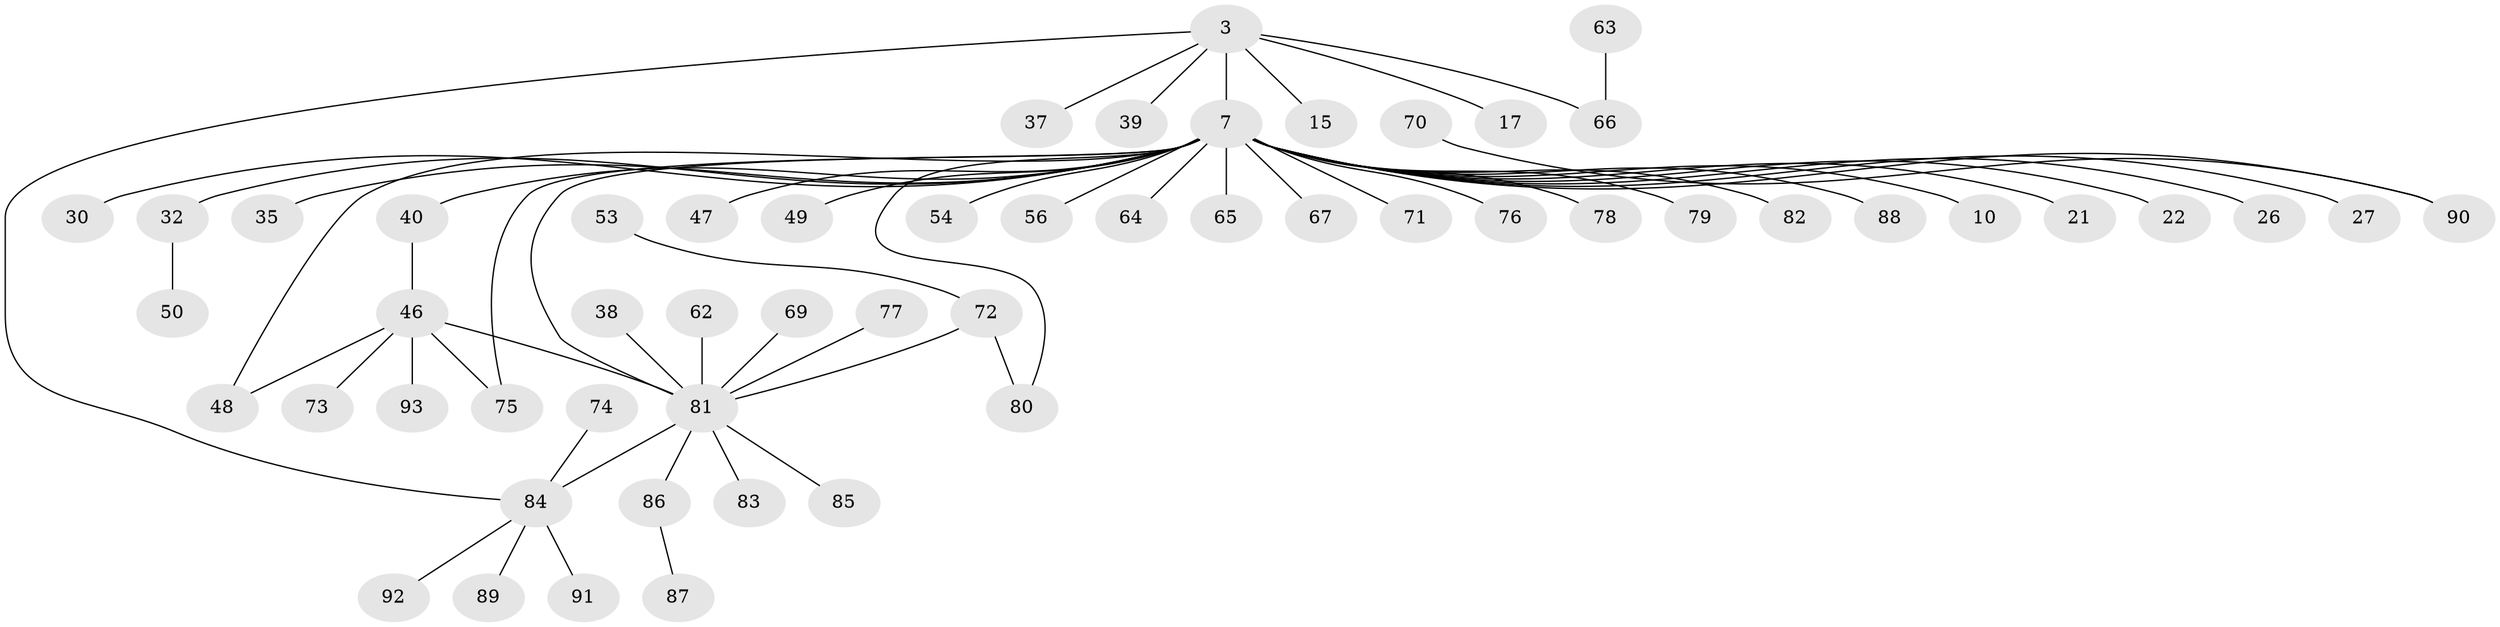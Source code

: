 // original degree distribution, {13: 0.010752688172043012, 18: 0.010752688172043012, 8: 0.010752688172043012, 3: 0.08602150537634409, 5: 0.021505376344086023, 15: 0.010752688172043012, 4: 0.053763440860215055, 1: 0.6021505376344086, 2: 0.1827956989247312, 6: 0.010752688172043012}
// Generated by graph-tools (version 1.1) at 2025/50/03/04/25 21:50:05]
// undirected, 55 vertices, 59 edges
graph export_dot {
graph [start="1"]
  node [color=gray90,style=filled];
  3;
  7 [super="+2"];
  10;
  15;
  17;
  21;
  22 [super="+20"];
  26;
  27;
  30;
  32 [super="+23"];
  35;
  37;
  38;
  39;
  40;
  46 [super="+29"];
  47;
  48;
  49;
  50;
  53;
  54;
  56;
  62;
  63;
  64;
  65 [super="+14+61"];
  66 [super="+57"];
  67;
  69;
  70;
  71;
  72 [super="+24+42+44"];
  73;
  74 [super="+59"];
  75 [super="+52"];
  76 [super="+13"];
  77;
  78;
  79;
  80 [super="+36+51"];
  81 [super="+1"];
  82;
  83;
  84 [super="+68"];
  85 [super="+33"];
  86;
  87;
  88 [super="+16+25"];
  89;
  90 [super="+41"];
  91;
  92;
  93;
  3 -- 7 [weight=2];
  3 -- 15;
  3 -- 17;
  3 -- 37;
  3 -- 39;
  3 -- 66;
  3 -- 84;
  7 -- 10;
  7 -- 21;
  7 -- 27;
  7 -- 30;
  7 -- 32 [weight=2];
  7 -- 35;
  7 -- 40;
  7 -- 49;
  7 -- 56;
  7 -- 64;
  7 -- 71;
  7 -- 78 [weight=2];
  7 -- 67;
  7 -- 79;
  7 -- 82;
  7 -- 26;
  7 -- 47;
  7 -- 48;
  7 -- 54;
  7 -- 81;
  7 -- 88;
  7 -- 90;
  7 -- 75;
  7 -- 76;
  7 -- 65;
  7 -- 22;
  7 -- 80;
  32 -- 50;
  38 -- 81;
  40 -- 46;
  46 -- 48;
  46 -- 73;
  46 -- 81 [weight=2];
  46 -- 93;
  46 -- 75;
  53 -- 72;
  62 -- 81;
  63 -- 66;
  69 -- 81;
  70 -- 90;
  72 -- 81 [weight=2];
  72 -- 80;
  74 -- 84;
  77 -- 81;
  81 -- 83;
  81 -- 86;
  81 -- 85;
  81 -- 84;
  84 -- 89;
  84 -- 91;
  84 -- 92;
  86 -- 87;
}
